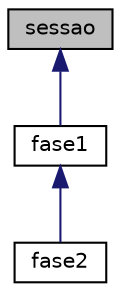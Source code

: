 digraph "sessao"
{
  edge [fontname="Helvetica",fontsize="10",labelfontname="Helvetica",labelfontsize="10"];
  node [fontname="Helvetica",fontsize="10",shape=record];
  Node1 [label="sessao",height=0.2,width=0.4,color="black", fillcolor="grey75", style="filled", fontcolor="black"];
  Node1 -> Node2 [dir="back",color="midnightblue",fontsize="10",style="solid",fontname="Helvetica"];
  Node2 [label="fase1",height=0.2,width=0.4,color="black", fillcolor="white", style="filled",URL="$classfase1.html"];
  Node2 -> Node3 [dir="back",color="midnightblue",fontsize="10",style="solid",fontname="Helvetica"];
  Node3 [label="fase2",height=0.2,width=0.4,color="black", fillcolor="white", style="filled",URL="$classfase2.html"];
}
